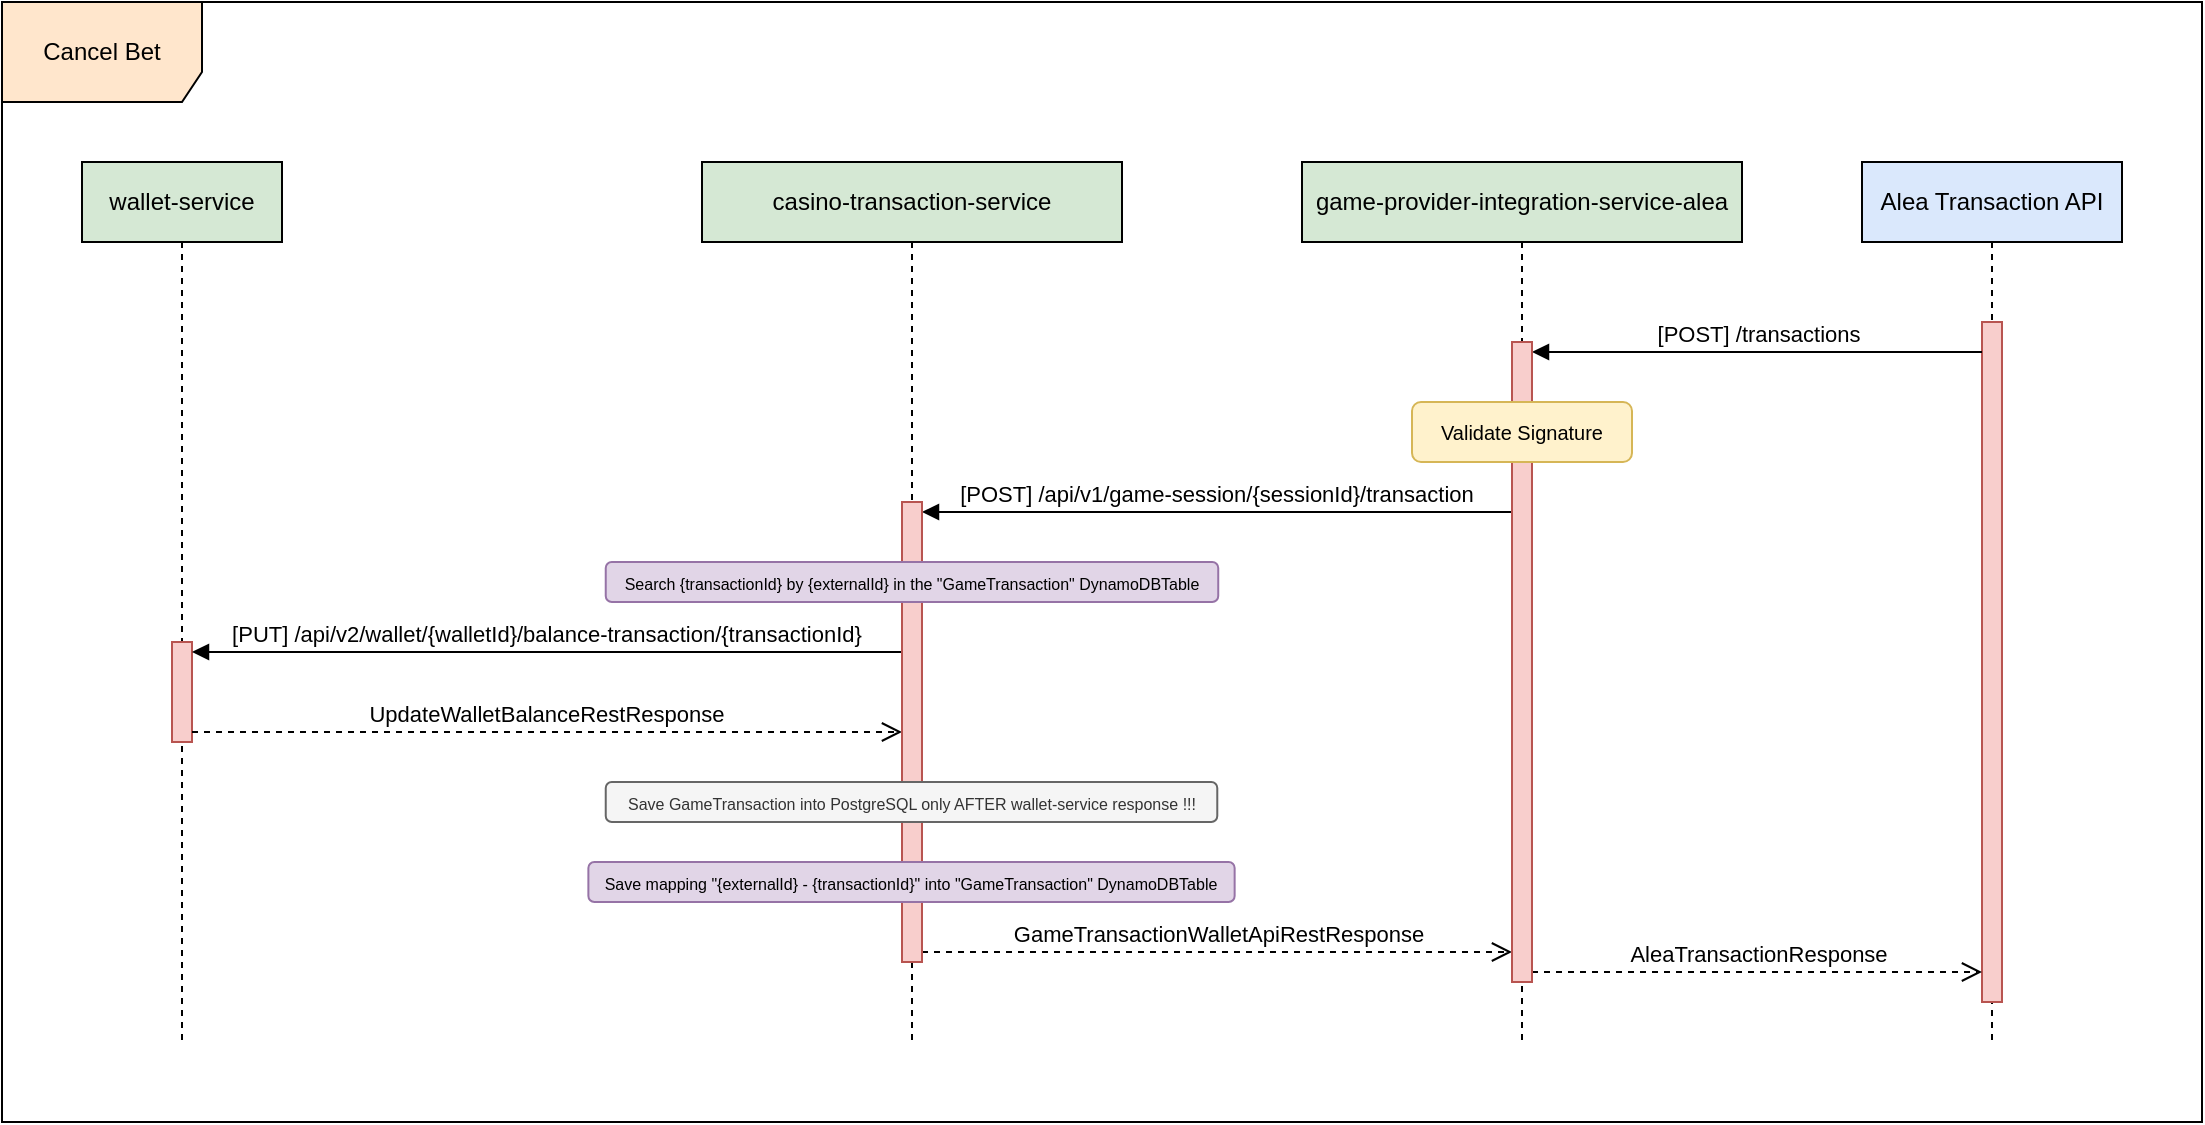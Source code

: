 <mxfile version="26.2.15">
  <diagram name="Page-1" id="yANWIPEG6V-hRQpASJZw">
    <mxGraphModel dx="1358" dy="901" grid="1" gridSize="10" guides="1" tooltips="1" connect="1" arrows="1" fold="1" page="1" pageScale="1" pageWidth="1600" pageHeight="900" math="0" shadow="0">
      <root>
        <mxCell id="0" />
        <mxCell id="1" parent="0" />
        <mxCell id="WDDCgBWfE4OzNaqAAqfm-1" value="[POST] /api/v1/game-session/{sessionId}/transaction" style="html=1;verticalAlign=bottom;endArrow=block;curved=0;rounded=0;entryX=1;entryY=0;entryDx=0;entryDy=5;entryPerimeter=0;" edge="1" parent="1" source="WDDCgBWfE4OzNaqAAqfm-18" target="WDDCgBWfE4OzNaqAAqfm-13">
          <mxGeometry x="0.004" width="80" relative="1" as="geometry">
            <mxPoint x="1000" y="380" as="sourcePoint" />
            <mxPoint x="650" y="415" as="targetPoint" />
            <mxPoint as="offset" />
          </mxGeometry>
        </mxCell>
        <mxCell id="WDDCgBWfE4OzNaqAAqfm-2" value="Alea Transaction API" style="shape=umlLifeline;perimeter=lifelinePerimeter;whiteSpace=wrap;html=1;container=1;dropTarget=0;collapsible=0;recursiveResize=0;outlineConnect=0;portConstraint=eastwest;newEdgeStyle={&quot;curved&quot;:0,&quot;rounded&quot;:0};fillColor=#dae8fc;strokeColor=#000000;" vertex="1" parent="1">
          <mxGeometry x="1170" y="240" width="130" height="440" as="geometry" />
        </mxCell>
        <mxCell id="WDDCgBWfE4OzNaqAAqfm-3" value="" style="html=1;points=[[0,0,0,0,5],[0,1,0,0,-5],[1,0,0,0,5],[1,1,0,0,-5]];perimeter=orthogonalPerimeter;outlineConnect=0;targetShapes=umlLifeline;portConstraint=eastwest;newEdgeStyle={&quot;curved&quot;:0,&quot;rounded&quot;:0};fillColor=#f8cecc;strokeColor=#b85450;" vertex="1" parent="WDDCgBWfE4OzNaqAAqfm-2">
          <mxGeometry x="60" y="80" width="10" height="340" as="geometry" />
        </mxCell>
        <mxCell id="WDDCgBWfE4OzNaqAAqfm-4" value="Cancel Bet" style="shape=umlFrame;whiteSpace=wrap;html=1;pointerEvents=0;width=100;height=50;fillColor=#ffe6cc;strokeColor=#000000;" vertex="1" parent="1">
          <mxGeometry x="240" y="160" width="1100" height="560" as="geometry" />
        </mxCell>
        <mxCell id="WDDCgBWfE4OzNaqAAqfm-5" value="[POST] /transactions" style="html=1;verticalAlign=bottom;endArrow=block;curved=0;rounded=0;entryX=1;entryY=0;entryDx=0;entryDy=5;entryPerimeter=0;" edge="1" parent="1" source="WDDCgBWfE4OzNaqAAqfm-3" target="WDDCgBWfE4OzNaqAAqfm-18">
          <mxGeometry width="80" relative="1" as="geometry">
            <mxPoint x="1230" y="320" as="sourcePoint" />
            <mxPoint x="970" y="325" as="targetPoint" />
          </mxGeometry>
        </mxCell>
        <mxCell id="WDDCgBWfE4OzNaqAAqfm-6" value="AleaTransactionResponse" style="html=1;verticalAlign=bottom;endArrow=open;dashed=1;endSize=8;curved=0;rounded=0;exitX=1;exitY=1;exitDx=0;exitDy=-5;exitPerimeter=0;" edge="1" parent="1" source="WDDCgBWfE4OzNaqAAqfm-18" target="WDDCgBWfE4OzNaqAAqfm-3">
          <mxGeometry x="-0.001" relative="1" as="geometry">
            <mxPoint x="990" y="600" as="sourcePoint" />
            <mxPoint x="1220" y="600" as="targetPoint" />
            <mxPoint as="offset" />
          </mxGeometry>
        </mxCell>
        <mxCell id="WDDCgBWfE4OzNaqAAqfm-7" value="GameTransactionWalletApiRestResponse" style="html=1;verticalAlign=bottom;endArrow=open;dashed=1;endSize=8;curved=0;rounded=0;exitX=1;exitY=1;exitDx=0;exitDy=-5;exitPerimeter=0;" edge="1" parent="1" source="WDDCgBWfE4OzNaqAAqfm-13" target="WDDCgBWfE4OzNaqAAqfm-18">
          <mxGeometry relative="1" as="geometry">
            <mxPoint x="640" y="705" as="sourcePoint" />
            <mxPoint x="940" y="565" as="targetPoint" />
          </mxGeometry>
        </mxCell>
        <mxCell id="WDDCgBWfE4OzNaqAAqfm-8" value="wallet-service" style="shape=umlLifeline;perimeter=lifelinePerimeter;whiteSpace=wrap;html=1;container=1;dropTarget=0;collapsible=0;recursiveResize=0;outlineConnect=0;portConstraint=eastwest;newEdgeStyle={&quot;curved&quot;:0,&quot;rounded&quot;:0};fillColor=#d5e8d4;strokeColor=#000000;" vertex="1" parent="1">
          <mxGeometry x="280" y="240" width="100" height="440" as="geometry" />
        </mxCell>
        <mxCell id="WDDCgBWfE4OzNaqAAqfm-9" value="" style="html=1;points=[[0,0,0,0,5],[0,1,0,0,-5],[1,0,0,0,5],[1,1,0,0,-5]];perimeter=orthogonalPerimeter;outlineConnect=0;targetShapes=umlLifeline;portConstraint=eastwest;newEdgeStyle={&quot;curved&quot;:0,&quot;rounded&quot;:0};fillColor=#f8cecc;strokeColor=#b85450;" vertex="1" parent="WDDCgBWfE4OzNaqAAqfm-8">
          <mxGeometry x="45" y="240" width="10" height="50" as="geometry" />
        </mxCell>
        <mxCell id="WDDCgBWfE4OzNaqAAqfm-10" value="[PUT]&amp;nbsp;/api/v2/wallet/{walletId}/balance-transaction/{transactionId}" style="html=1;verticalAlign=bottom;endArrow=block;curved=0;rounded=0;entryX=1;entryY=0;entryDx=0;entryDy=5;entryPerimeter=0;" edge="1" parent="1" source="WDDCgBWfE4OzNaqAAqfm-13" target="WDDCgBWfE4OzNaqAAqfm-9">
          <mxGeometry x="0.002" width="80" relative="1" as="geometry">
            <mxPoint x="614.128" y="565" as="sourcePoint" />
            <mxPoint x="510" y="530" as="targetPoint" />
            <mxPoint as="offset" />
          </mxGeometry>
        </mxCell>
        <mxCell id="WDDCgBWfE4OzNaqAAqfm-11" value="UpdateWalletBalanceRestResponse" style="html=1;verticalAlign=bottom;endArrow=open;dashed=1;endSize=8;curved=0;rounded=0;exitX=1;exitY=1;exitDx=0;exitDy=-5;exitPerimeter=0;" edge="1" parent="1" source="WDDCgBWfE4OzNaqAAqfm-9" target="WDDCgBWfE4OzNaqAAqfm-13">
          <mxGeometry x="-0.003" relative="1" as="geometry">
            <mxPoint x="480" y="560" as="sourcePoint" />
            <mxPoint x="614.128" y="605" as="targetPoint" />
            <mxPoint as="offset" />
          </mxGeometry>
        </mxCell>
        <mxCell id="WDDCgBWfE4OzNaqAAqfm-12" value="casino-transaction-service" style="shape=umlLifeline;perimeter=lifelinePerimeter;whiteSpace=wrap;html=1;container=1;dropTarget=0;collapsible=0;recursiveResize=0;outlineConnect=0;portConstraint=eastwest;newEdgeStyle={&quot;curved&quot;:0,&quot;rounded&quot;:0};fillColor=#d5e8d4;strokeColor=#000000;" vertex="1" parent="1">
          <mxGeometry x="590" y="240" width="210" height="440" as="geometry" />
        </mxCell>
        <mxCell id="WDDCgBWfE4OzNaqAAqfm-13" value="" style="html=1;points=[[0,0,0,0,5],[0,1,0,0,-5],[1,0,0,0,5],[1,1,0,0,-5]];perimeter=orthogonalPerimeter;outlineConnect=0;targetShapes=umlLifeline;portConstraint=eastwest;newEdgeStyle={&quot;curved&quot;:0,&quot;rounded&quot;:0};fillColor=#f8cecc;strokeColor=#b85450;" vertex="1" parent="WDDCgBWfE4OzNaqAAqfm-12">
          <mxGeometry x="100" y="170" width="10" height="230" as="geometry" />
        </mxCell>
        <mxCell id="WDDCgBWfE4OzNaqAAqfm-14" value="&lt;span style=&quot;text-wrap-mode: nowrap;&quot;&gt;&lt;font style=&quot;font-size: 8px;&quot;&gt;Save mapping &quot;{externalId} -&amp;nbsp;{transactionId}&quot; into &quot;GameTransaction&quot; DynamoDBTable&lt;/font&gt;&lt;/span&gt;" style="rounded=1;whiteSpace=wrap;html=1;fillColor=#e1d5e7;strokeColor=#9673a6;container=0;portConstraint=none;" vertex="1" parent="1">
          <mxGeometry x="533.19" y="590" width="323.13" height="20" as="geometry">
            <mxRectangle x="-14.21" y="410" width="350" height="30" as="alternateBounds" />
          </mxGeometry>
        </mxCell>
        <mxCell id="WDDCgBWfE4OzNaqAAqfm-15" value="&lt;span style=&quot;text-wrap-mode: nowrap;&quot;&gt;&lt;font style=&quot;font-size: 8px;&quot;&gt;Search {transactionId} by {externalId} in the &quot;GameTransaction&quot; DynamoDBTable&lt;/font&gt;&lt;/span&gt;" style="rounded=1;whiteSpace=wrap;html=1;fillColor=#e1d5e7;strokeColor=#9673a6;container=0;" vertex="1" parent="1">
          <mxGeometry x="541.87" y="440" width="306.25" height="20" as="geometry">
            <mxRectangle x="466.88" y="440" width="330" height="30" as="alternateBounds" />
          </mxGeometry>
        </mxCell>
        <mxCell id="WDDCgBWfE4OzNaqAAqfm-16" value="&lt;font style=&quot;font-size: 8px;&quot;&gt;&lt;span style=&quot;text-wrap-mode: nowrap; text-align: left;&quot;&gt;Save GameTransaction into PostgreSQL only AFTER wallet-service&amp;nbsp;&lt;/span&gt;&lt;span style=&quot;text-wrap-mode: nowrap; text-align: left;&quot;&gt;response&amp;nbsp;&lt;/span&gt;&lt;span style=&quot;text-wrap-mode: nowrap; text-align: left;&quot;&gt;!!!&lt;/span&gt;&lt;/font&gt;" style="rounded=1;whiteSpace=wrap;html=1;fillColor=#f5f5f5;strokeColor=#666666;container=0;portConstraint=none;fontColor=#333333;" vertex="1" parent="1">
          <mxGeometry x="541.87" y="550" width="305.77" height="20" as="geometry">
            <mxRectangle x="-14.21" y="410" width="350" height="30" as="alternateBounds" />
          </mxGeometry>
        </mxCell>
        <mxCell id="WDDCgBWfE4OzNaqAAqfm-17" value="game-provider-integration-service-alea" style="shape=umlLifeline;perimeter=lifelinePerimeter;whiteSpace=wrap;html=1;container=1;dropTarget=0;collapsible=0;recursiveResize=0;outlineConnect=0;portConstraint=eastwest;newEdgeStyle={&quot;curved&quot;:0,&quot;rounded&quot;:0};fillColor=#d5e8d4;strokeColor=#000000;" vertex="1" parent="1">
          <mxGeometry x="890" y="240" width="220" height="440" as="geometry" />
        </mxCell>
        <mxCell id="WDDCgBWfE4OzNaqAAqfm-18" value="" style="html=1;points=[[0,0,0,0,5],[0,1,0,0,-5],[1,0,0,0,5],[1,1,0,0,-5]];perimeter=orthogonalPerimeter;outlineConnect=0;targetShapes=umlLifeline;portConstraint=eastwest;newEdgeStyle={&quot;curved&quot;:0,&quot;rounded&quot;:0};fillColor=#f8cecc;strokeColor=#b85450;container=0;" vertex="1" parent="WDDCgBWfE4OzNaqAAqfm-17">
          <mxGeometry x="105" y="90" width="10" height="320" as="geometry" />
        </mxCell>
        <mxCell id="WDDCgBWfE4OzNaqAAqfm-19" value="&lt;font style=&quot;font-size: 10px;&quot;&gt;Validate Signature&lt;/font&gt;" style="rounded=1;whiteSpace=wrap;html=1;fillColor=#fff2cc;strokeColor=#d6b656;" vertex="1" parent="1">
          <mxGeometry x="945" y="360" width="110" height="30" as="geometry" />
        </mxCell>
      </root>
    </mxGraphModel>
  </diagram>
</mxfile>
